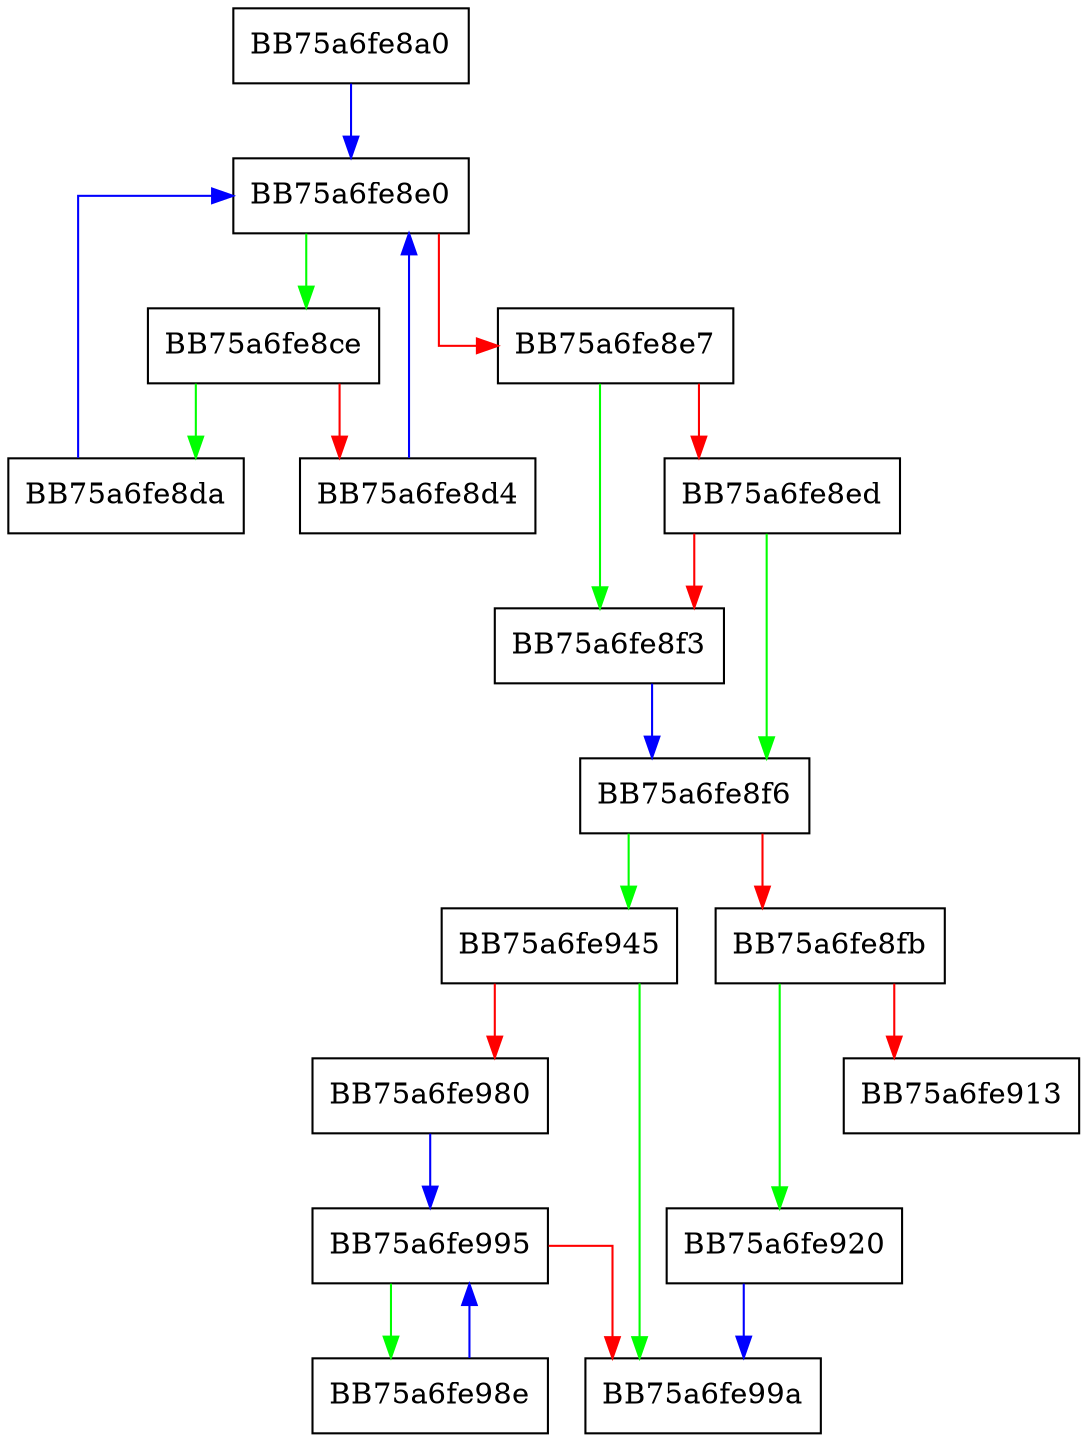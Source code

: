 digraph cloneStrm {
  node [shape="box"];
  graph [splines=ortho];
  BB75a6fe8a0 -> BB75a6fe8e0 [color="blue"];
  BB75a6fe8ce -> BB75a6fe8da [color="green"];
  BB75a6fe8ce -> BB75a6fe8d4 [color="red"];
  BB75a6fe8d4 -> BB75a6fe8e0 [color="blue"];
  BB75a6fe8da -> BB75a6fe8e0 [color="blue"];
  BB75a6fe8e0 -> BB75a6fe8ce [color="green"];
  BB75a6fe8e0 -> BB75a6fe8e7 [color="red"];
  BB75a6fe8e7 -> BB75a6fe8f3 [color="green"];
  BB75a6fe8e7 -> BB75a6fe8ed [color="red"];
  BB75a6fe8ed -> BB75a6fe8f6 [color="green"];
  BB75a6fe8ed -> BB75a6fe8f3 [color="red"];
  BB75a6fe8f3 -> BB75a6fe8f6 [color="blue"];
  BB75a6fe8f6 -> BB75a6fe945 [color="green"];
  BB75a6fe8f6 -> BB75a6fe8fb [color="red"];
  BB75a6fe8fb -> BB75a6fe920 [color="green"];
  BB75a6fe8fb -> BB75a6fe913 [color="red"];
  BB75a6fe920 -> BB75a6fe99a [color="blue"];
  BB75a6fe945 -> BB75a6fe99a [color="green"];
  BB75a6fe945 -> BB75a6fe980 [color="red"];
  BB75a6fe980 -> BB75a6fe995 [color="blue"];
  BB75a6fe98e -> BB75a6fe995 [color="blue"];
  BB75a6fe995 -> BB75a6fe98e [color="green"];
  BB75a6fe995 -> BB75a6fe99a [color="red"];
}